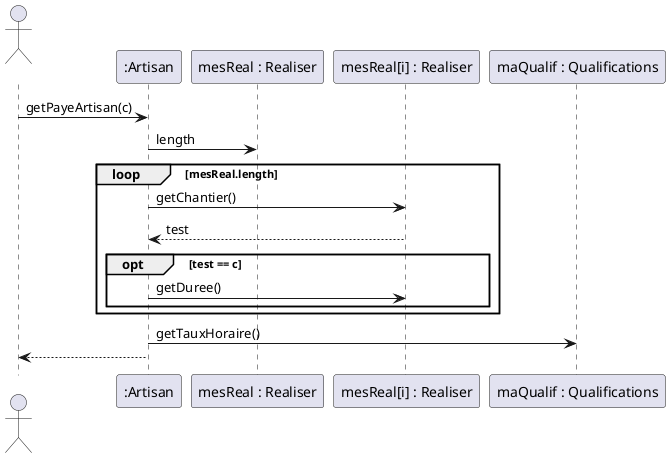 @startuml

actor " " as Main
participant ":Artisan" as artisan
participant "mesReal : Realiser" as mesreal
participant "mesReal[i] : Realiser" as mesreali
participant "maQualif : Qualifications" as maqualif
Main -> artisan : getPayeArtisan(c)
artisan -> mesreal : length
'mesreal --> artisan : length
loop mesReal.length 
	artisan -> mesreali : getChantier()
	artisan <-- mesreali : test
	opt test == c
		artisan -> mesreali : getDuree()
	end
end
   
artisan -> maqualif : getTauxHoraire()   
artisan --> Main     
@enduml

